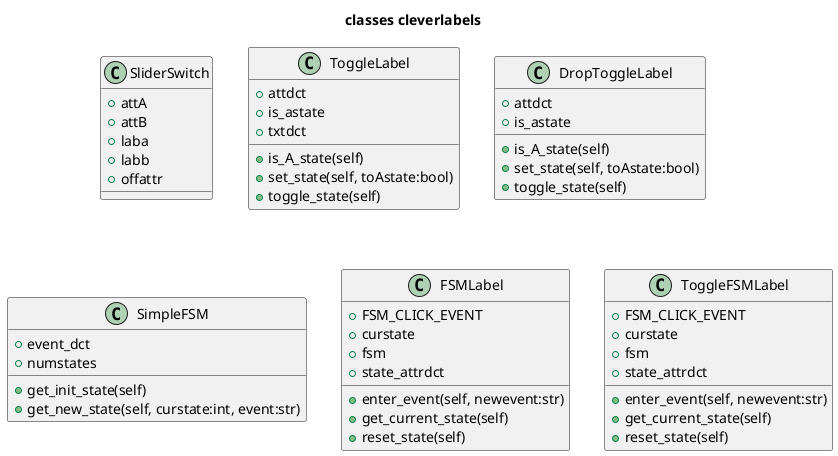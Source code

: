 @startuml
title classes cleverlabels
class SliderSwitch {
    +attA
    +attB
    +laba
    +labb
    +offattr
}
class ToggleLabel {
    +attdct
    +is_astate
    +txtdct
    +is_A_state(self)
    +set_state(self, toAstate:bool)
    +toggle_state(self)
}
class DropToggleLabel {
    +attdct
    +is_astate
    +is_A_state(self)
    +set_state(self, toAstate:bool)
    +toggle_state(self)
}
class SimpleFSM {
    +event_dct
    +numstates
    +get_init_state(self)
    +get_new_state(self, curstate:int, event:str)
}
class FSMLabel {
    +FSM_CLICK_EVENT
    +curstate
    +fsm
    +state_attrdct
    +enter_event(self, newevent:str)
    +get_current_state(self)
    +reset_state(self)
}
class ToggleFSMLabel {
    +FSM_CLICK_EVENT
    +curstate
    +fsm
    +state_attrdct
    +enter_event(self, newevent:str)
    +get_current_state(self)
    +reset_state(self)
}


@enduml
